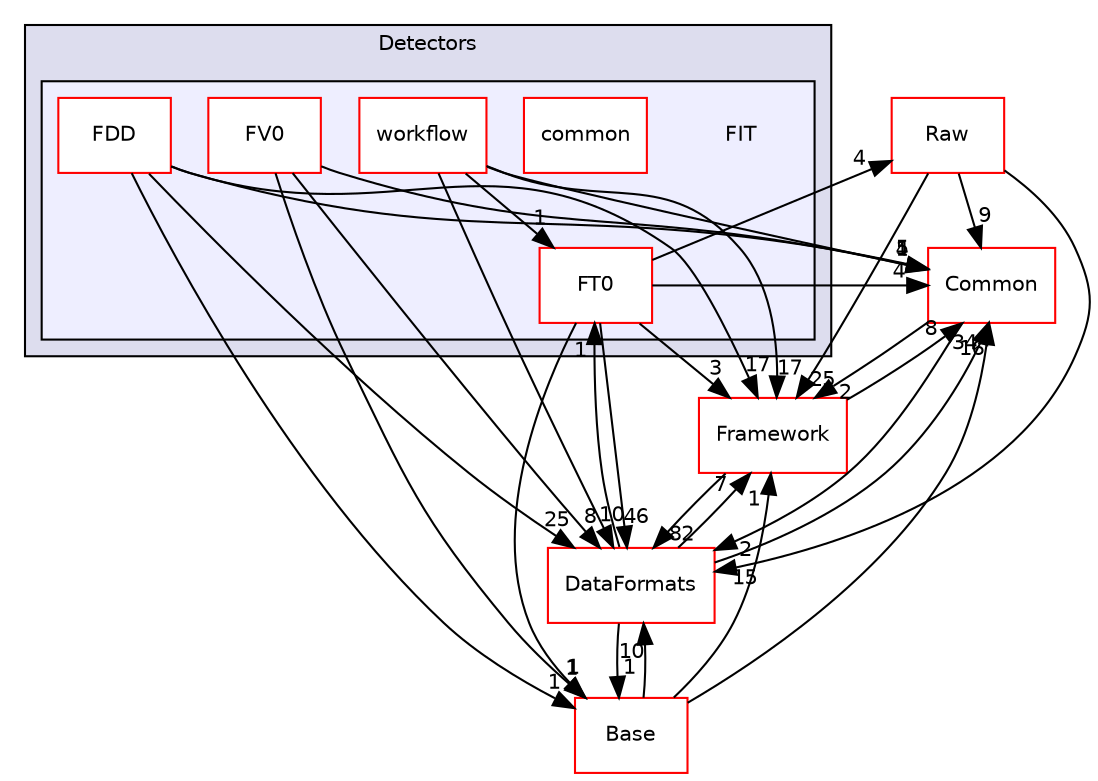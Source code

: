digraph "/home/travis/build/AliceO2Group/AliceO2/Detectors/FIT" {
  bgcolor=transparent;
  compound=true
  node [ fontsize="10", fontname="Helvetica"];
  edge [ labelfontsize="10", labelfontname="Helvetica"];
  subgraph clusterdir_051dca18e802f8e9474f2e30d29c04e0 {
    graph [ bgcolor="#ddddee", pencolor="black", label="Detectors" fontname="Helvetica", fontsize="10", URL="dir_051dca18e802f8e9474f2e30d29c04e0.html"]
  subgraph clusterdir_d14e88a79bca429480864605ee348cef {
    graph [ bgcolor="#eeeeff", pencolor="black", label="" URL="dir_d14e88a79bca429480864605ee348cef.html"];
    dir_d14e88a79bca429480864605ee348cef [shape=plaintext label="FIT"];
    dir_e149fd8c00f4d2e1086cfbf4d58a065a [shape=box label="common" color="red" fillcolor="white" style="filled" URL="dir_e149fd8c00f4d2e1086cfbf4d58a065a.html"];
    dir_a5b1c90a9b4d60b6556bfe35a03caaa0 [shape=box label="FDD" color="red" fillcolor="white" style="filled" URL="dir_a5b1c90a9b4d60b6556bfe35a03caaa0.html"];
    dir_732f729910dd598014f768fa2866f334 [shape=box label="FT0" color="red" fillcolor="white" style="filled" URL="dir_732f729910dd598014f768fa2866f334.html"];
    dir_47779a59737632a3da2336a4e8799b86 [shape=box label="FV0" color="red" fillcolor="white" style="filled" URL="dir_47779a59737632a3da2336a4e8799b86.html"];
    dir_5ce6e9398434f08eb70f7bcae577b527 [shape=box label="workflow" color="red" fillcolor="white" style="filled" URL="dir_5ce6e9398434f08eb70f7bcae577b527.html"];
  }
  }
  dir_4ab6b4cc6a7edbff49100e9123df213f [shape=box label="Common" color="red" URL="dir_4ab6b4cc6a7edbff49100e9123df213f.html"];
  dir_37c90836491b695b472bf98d1be8336b [shape=box label="Base" color="red" URL="dir_37c90836491b695b472bf98d1be8336b.html"];
  dir_bcbb2cf9a3d3d83e5515c82071a07177 [shape=box label="Framework" color="red" URL="dir_bcbb2cf9a3d3d83e5515c82071a07177.html"];
  dir_26637d1bd82229bc9ed97f7e706be743 [shape=box label="Raw" color="red" URL="dir_26637d1bd82229bc9ed97f7e706be743.html"];
  dir_2171f7ec022c5423887b07c69b2f5b48 [shape=box label="DataFormats" color="red" URL="dir_2171f7ec022c5423887b07c69b2f5b48.html"];
  dir_5ce6e9398434f08eb70f7bcae577b527->dir_4ab6b4cc6a7edbff49100e9123df213f [headlabel="1", labeldistance=1.5 headhref="dir_000388_000027.html"];
  dir_5ce6e9398434f08eb70f7bcae577b527->dir_732f729910dd598014f768fa2866f334 [headlabel="1", labeldistance=1.5 headhref="dir_000388_000285.html"];
  dir_5ce6e9398434f08eb70f7bcae577b527->dir_bcbb2cf9a3d3d83e5515c82071a07177 [headlabel="17", labeldistance=1.5 headhref="dir_000388_000013.html"];
  dir_5ce6e9398434f08eb70f7bcae577b527->dir_2171f7ec022c5423887b07c69b2f5b48 [headlabel="10", labeldistance=1.5 headhref="dir_000388_000076.html"];
  dir_4ab6b4cc6a7edbff49100e9123df213f->dir_bcbb2cf9a3d3d83e5515c82071a07177 [headlabel="2", labeldistance=1.5 headhref="dir_000027_000013.html"];
  dir_4ab6b4cc6a7edbff49100e9123df213f->dir_2171f7ec022c5423887b07c69b2f5b48 [headlabel="2", labeldistance=1.5 headhref="dir_000027_000076.html"];
  dir_37c90836491b695b472bf98d1be8336b->dir_4ab6b4cc6a7edbff49100e9123df213f [headlabel="16", labeldistance=1.5 headhref="dir_000273_000027.html"];
  dir_37c90836491b695b472bf98d1be8336b->dir_bcbb2cf9a3d3d83e5515c82071a07177 [headlabel="1", labeldistance=1.5 headhref="dir_000273_000013.html"];
  dir_37c90836491b695b472bf98d1be8336b->dir_2171f7ec022c5423887b07c69b2f5b48 [headlabel="10", labeldistance=1.5 headhref="dir_000273_000076.html"];
  dir_47779a59737632a3da2336a4e8799b86->dir_4ab6b4cc6a7edbff49100e9123df213f [headlabel="4", labeldistance=1.5 headhref="dir_000173_000027.html"];
  dir_47779a59737632a3da2336a4e8799b86->dir_37c90836491b695b472bf98d1be8336b [headlabel="1", labeldistance=1.5 headhref="dir_000173_000273.html"];
  dir_47779a59737632a3da2336a4e8799b86->dir_2171f7ec022c5423887b07c69b2f5b48 [headlabel="8", labeldistance=1.5 headhref="dir_000173_000076.html"];
  dir_732f729910dd598014f768fa2866f334->dir_4ab6b4cc6a7edbff49100e9123df213f [headlabel="4", labeldistance=1.5 headhref="dir_000285_000027.html"];
  dir_732f729910dd598014f768fa2866f334->dir_37c90836491b695b472bf98d1be8336b [headlabel="1", labeldistance=1.5 headhref="dir_000285_000273.html"];
  dir_732f729910dd598014f768fa2866f334->dir_bcbb2cf9a3d3d83e5515c82071a07177 [headlabel="3", labeldistance=1.5 headhref="dir_000285_000013.html"];
  dir_732f729910dd598014f768fa2866f334->dir_26637d1bd82229bc9ed97f7e706be743 [headlabel="4", labeldistance=1.5 headhref="dir_000285_000552.html"];
  dir_732f729910dd598014f768fa2866f334->dir_2171f7ec022c5423887b07c69b2f5b48 [headlabel="46", labeldistance=1.5 headhref="dir_000285_000076.html"];
  dir_a5b1c90a9b4d60b6556bfe35a03caaa0->dir_4ab6b4cc6a7edbff49100e9123df213f [headlabel="5", labeldistance=1.5 headhref="dir_000162_000027.html"];
  dir_a5b1c90a9b4d60b6556bfe35a03caaa0->dir_37c90836491b695b472bf98d1be8336b [headlabel="1", labeldistance=1.5 headhref="dir_000162_000273.html"];
  dir_a5b1c90a9b4d60b6556bfe35a03caaa0->dir_bcbb2cf9a3d3d83e5515c82071a07177 [headlabel="17", labeldistance=1.5 headhref="dir_000162_000013.html"];
  dir_a5b1c90a9b4d60b6556bfe35a03caaa0->dir_2171f7ec022c5423887b07c69b2f5b48 [headlabel="25", labeldistance=1.5 headhref="dir_000162_000076.html"];
  dir_bcbb2cf9a3d3d83e5515c82071a07177->dir_4ab6b4cc6a7edbff49100e9123df213f [headlabel="8", labeldistance=1.5 headhref="dir_000013_000027.html"];
  dir_bcbb2cf9a3d3d83e5515c82071a07177->dir_2171f7ec022c5423887b07c69b2f5b48 [headlabel="82", labeldistance=1.5 headhref="dir_000013_000076.html"];
  dir_26637d1bd82229bc9ed97f7e706be743->dir_4ab6b4cc6a7edbff49100e9123df213f [headlabel="9", labeldistance=1.5 headhref="dir_000552_000027.html"];
  dir_26637d1bd82229bc9ed97f7e706be743->dir_bcbb2cf9a3d3d83e5515c82071a07177 [headlabel="25", labeldistance=1.5 headhref="dir_000552_000013.html"];
  dir_26637d1bd82229bc9ed97f7e706be743->dir_2171f7ec022c5423887b07c69b2f5b48 [headlabel="15", labeldistance=1.5 headhref="dir_000552_000076.html"];
  dir_2171f7ec022c5423887b07c69b2f5b48->dir_4ab6b4cc6a7edbff49100e9123df213f [headlabel="34", labeldistance=1.5 headhref="dir_000076_000027.html"];
  dir_2171f7ec022c5423887b07c69b2f5b48->dir_37c90836491b695b472bf98d1be8336b [headlabel="1", labeldistance=1.5 headhref="dir_000076_000273.html"];
  dir_2171f7ec022c5423887b07c69b2f5b48->dir_732f729910dd598014f768fa2866f334 [headlabel="1", labeldistance=1.5 headhref="dir_000076_000285.html"];
  dir_2171f7ec022c5423887b07c69b2f5b48->dir_bcbb2cf9a3d3d83e5515c82071a07177 [headlabel="7", labeldistance=1.5 headhref="dir_000076_000013.html"];
}

